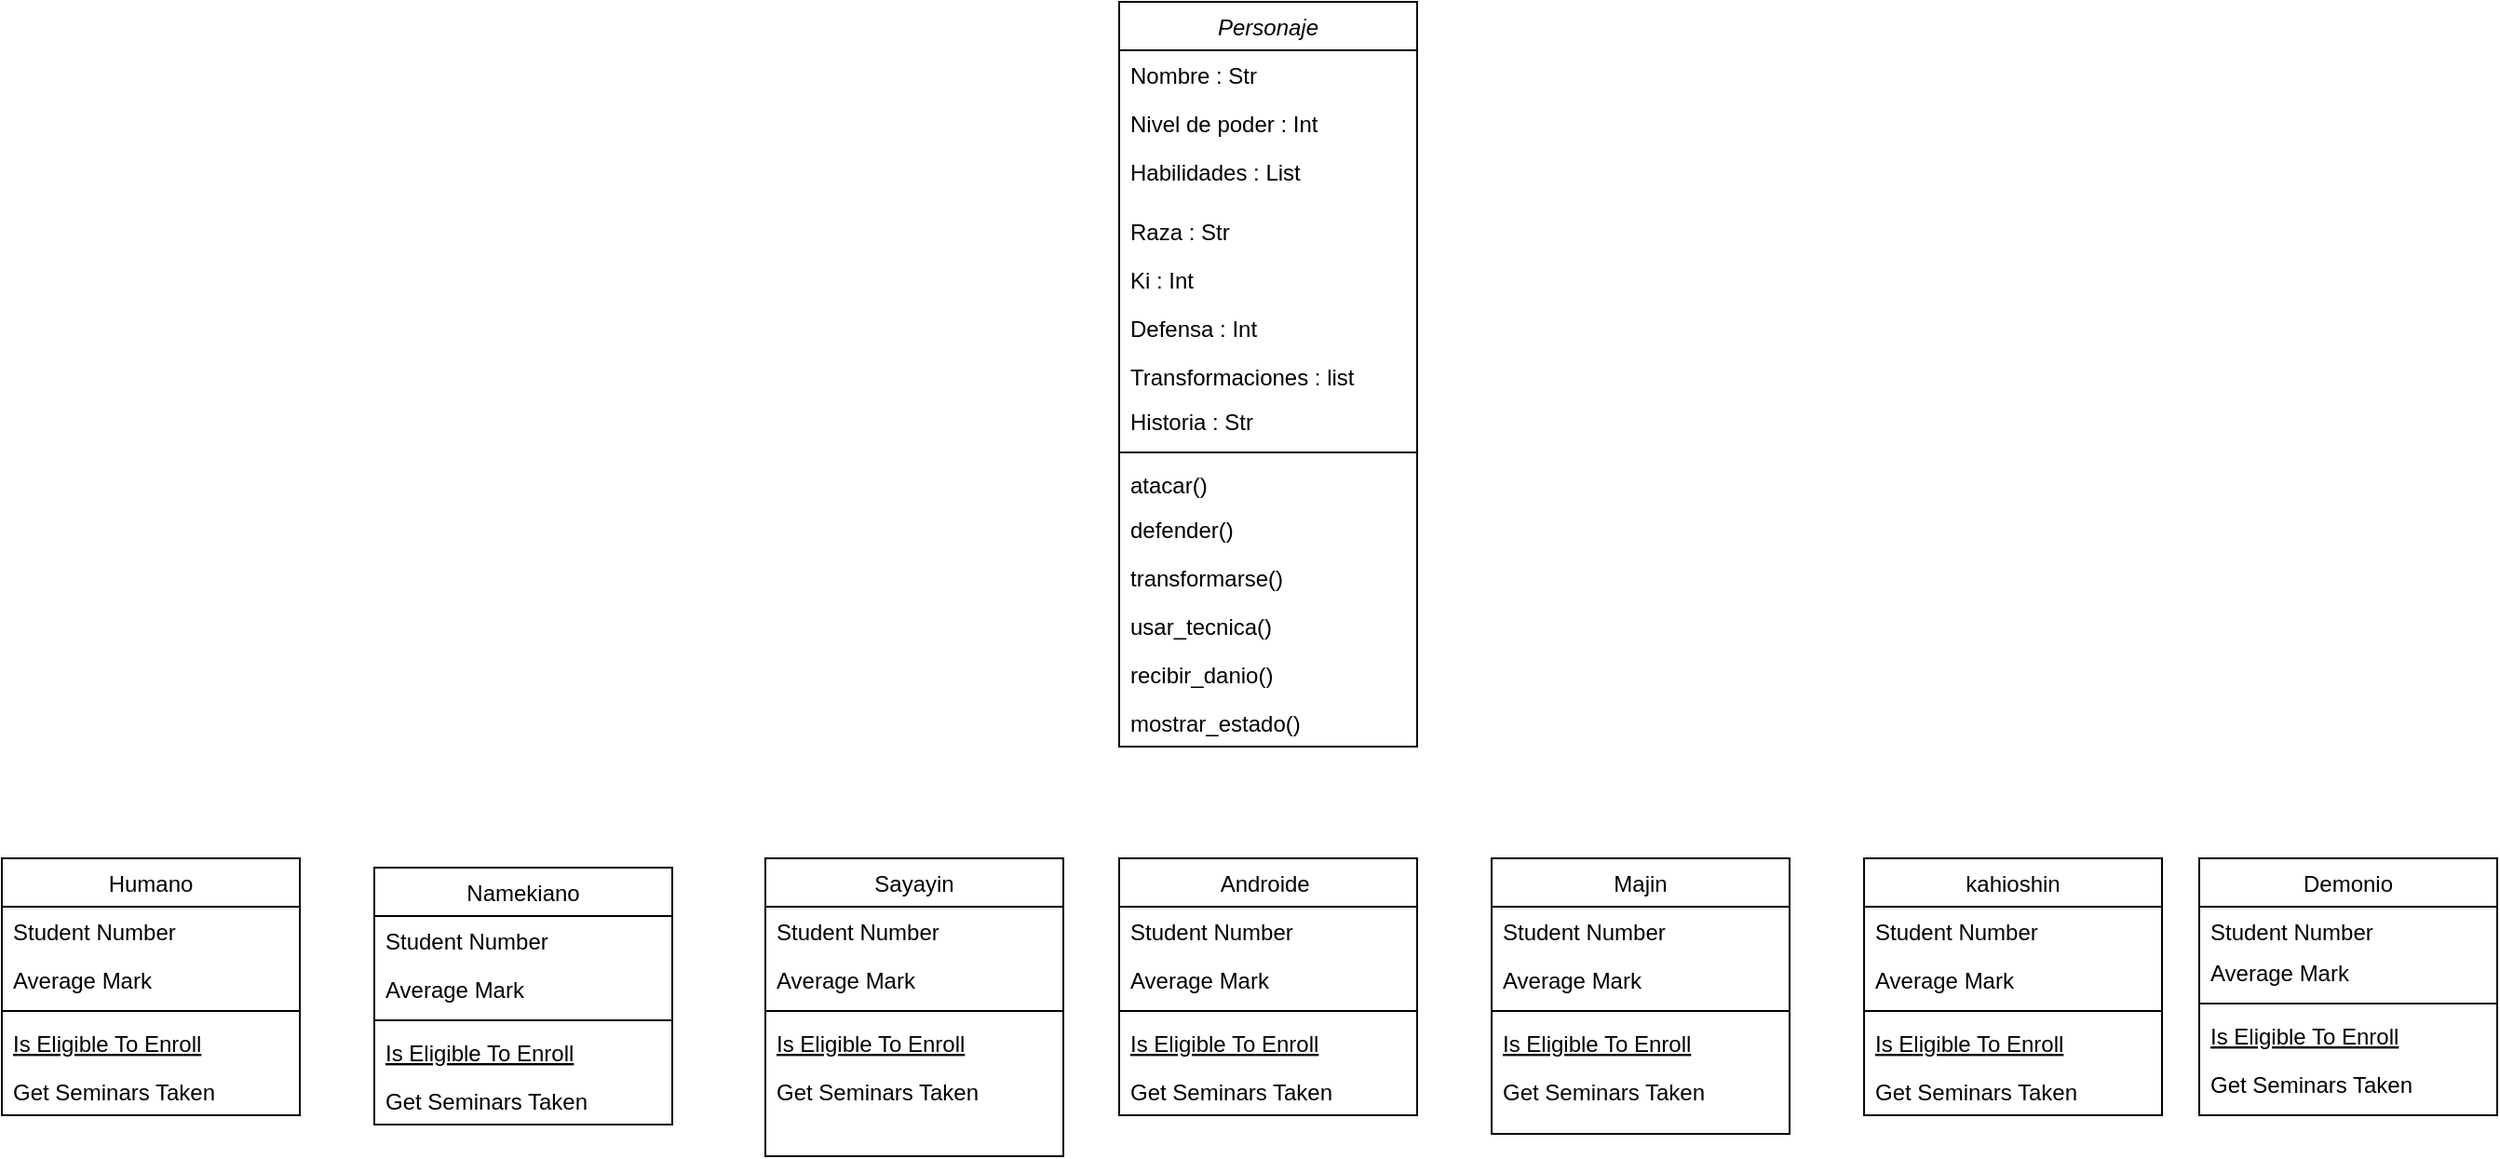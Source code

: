 <mxfile version="24.8.3">
  <diagram id="C5RBs43oDa-KdzZeNtuy" name="Page-1">
    <mxGraphModel dx="1933" dy="1746" grid="1" gridSize="10" guides="1" tooltips="1" connect="1" arrows="1" fold="1" page="1" pageScale="1" pageWidth="827" pageHeight="1169" math="0" shadow="0">
      <root>
        <mxCell id="WIyWlLk6GJQsqaUBKTNV-0" />
        <mxCell id="WIyWlLk6GJQsqaUBKTNV-1" parent="WIyWlLk6GJQsqaUBKTNV-0" />
        <mxCell id="zkfFHV4jXpPFQw0GAbJ--0" value="Personaje" style="swimlane;fontStyle=2;align=center;verticalAlign=top;childLayout=stackLayout;horizontal=1;startSize=26;horizontalStack=0;resizeParent=1;resizeLast=0;collapsible=1;marginBottom=0;rounded=0;shadow=0;strokeWidth=1;" parent="WIyWlLk6GJQsqaUBKTNV-1" vertex="1">
          <mxGeometry x="400" y="-270" width="160" height="400" as="geometry">
            <mxRectangle x="230" y="140" width="160" height="26" as="alternateBounds" />
          </mxGeometry>
        </mxCell>
        <mxCell id="zkfFHV4jXpPFQw0GAbJ--1" value="Nombre : Str" style="text;align=left;verticalAlign=top;spacingLeft=4;spacingRight=4;overflow=hidden;rotatable=0;points=[[0,0.5],[1,0.5]];portConstraint=eastwest;" parent="zkfFHV4jXpPFQw0GAbJ--0" vertex="1">
          <mxGeometry y="26" width="160" height="26" as="geometry" />
        </mxCell>
        <mxCell id="zkfFHV4jXpPFQw0GAbJ--2" value="Nivel de poder : Int" style="text;align=left;verticalAlign=top;spacingLeft=4;spacingRight=4;overflow=hidden;rotatable=0;points=[[0,0.5],[1,0.5]];portConstraint=eastwest;rounded=0;shadow=0;html=0;" parent="zkfFHV4jXpPFQw0GAbJ--0" vertex="1">
          <mxGeometry y="52" width="160" height="26" as="geometry" />
        </mxCell>
        <mxCell id="zkfFHV4jXpPFQw0GAbJ--3" value="Habilidades : List" style="text;align=left;verticalAlign=top;spacingLeft=4;spacingRight=4;overflow=hidden;rotatable=0;points=[[0,0.5],[1,0.5]];portConstraint=eastwest;rounded=0;shadow=0;html=0;" parent="zkfFHV4jXpPFQw0GAbJ--0" vertex="1">
          <mxGeometry y="78" width="160" height="32" as="geometry" />
        </mxCell>
        <mxCell id="H1ugnCiesF5aaeVJ0AIt-13" value="Raza : Str" style="text;align=left;verticalAlign=top;spacingLeft=4;spacingRight=4;overflow=hidden;rotatable=0;points=[[0,0.5],[1,0.5]];portConstraint=eastwest;" parent="zkfFHV4jXpPFQw0GAbJ--0" vertex="1">
          <mxGeometry y="110" width="160" height="26" as="geometry" />
        </mxCell>
        <mxCell id="H1ugnCiesF5aaeVJ0AIt-14" value="Ki : Int" style="text;align=left;verticalAlign=top;spacingLeft=4;spacingRight=4;overflow=hidden;rotatable=0;points=[[0,0.5],[1,0.5]];portConstraint=eastwest;" parent="zkfFHV4jXpPFQw0GAbJ--0" vertex="1">
          <mxGeometry y="136" width="160" height="26" as="geometry" />
        </mxCell>
        <mxCell id="H1ugnCiesF5aaeVJ0AIt-15" value="Defensa : Int" style="text;align=left;verticalAlign=top;spacingLeft=4;spacingRight=4;overflow=hidden;rotatable=0;points=[[0,0.5],[1,0.5]];portConstraint=eastwest;" parent="zkfFHV4jXpPFQw0GAbJ--0" vertex="1">
          <mxGeometry y="162" width="160" height="26" as="geometry" />
        </mxCell>
        <mxCell id="H1ugnCiesF5aaeVJ0AIt-16" value="Transformaciones : list" style="text;align=left;verticalAlign=top;spacingLeft=4;spacingRight=4;overflow=hidden;rotatable=0;points=[[0,0.5],[1,0.5]];portConstraint=eastwest;" parent="zkfFHV4jXpPFQw0GAbJ--0" vertex="1">
          <mxGeometry y="188" width="160" height="24" as="geometry" />
        </mxCell>
        <mxCell id="H1ugnCiesF5aaeVJ0AIt-18" value="Historia : Str" style="text;align=left;verticalAlign=top;spacingLeft=4;spacingRight=4;overflow=hidden;rotatable=0;points=[[0,0.5],[1,0.5]];portConstraint=eastwest;" parent="zkfFHV4jXpPFQw0GAbJ--0" vertex="1">
          <mxGeometry y="212" width="160" height="26" as="geometry" />
        </mxCell>
        <mxCell id="zkfFHV4jXpPFQw0GAbJ--4" value="" style="line;html=1;strokeWidth=1;align=left;verticalAlign=middle;spacingTop=-1;spacingLeft=3;spacingRight=3;rotatable=0;labelPosition=right;points=[];portConstraint=eastwest;" parent="zkfFHV4jXpPFQw0GAbJ--0" vertex="1">
          <mxGeometry y="238" width="160" height="8" as="geometry" />
        </mxCell>
        <mxCell id="zkfFHV4jXpPFQw0GAbJ--5" value="atacar()" style="text;align=left;verticalAlign=top;spacingLeft=4;spacingRight=4;overflow=hidden;rotatable=0;points=[[0,0.5],[1,0.5]];portConstraint=eastwest;" parent="zkfFHV4jXpPFQw0GAbJ--0" vertex="1">
          <mxGeometry y="246" width="160" height="24" as="geometry" />
        </mxCell>
        <mxCell id="H1ugnCiesF5aaeVJ0AIt-60" value="defender()" style="text;align=left;verticalAlign=top;spacingLeft=4;spacingRight=4;overflow=hidden;rotatable=0;points=[[0,0.5],[1,0.5]];portConstraint=eastwest;" parent="zkfFHV4jXpPFQw0GAbJ--0" vertex="1">
          <mxGeometry y="270" width="160" height="26" as="geometry" />
        </mxCell>
        <mxCell id="H1ugnCiesF5aaeVJ0AIt-61" value="transformarse()" style="text;align=left;verticalAlign=top;spacingLeft=4;spacingRight=4;overflow=hidden;rotatable=0;points=[[0,0.5],[1,0.5]];portConstraint=eastwest;" parent="zkfFHV4jXpPFQw0GAbJ--0" vertex="1">
          <mxGeometry y="296" width="160" height="26" as="geometry" />
        </mxCell>
        <mxCell id="H1ugnCiesF5aaeVJ0AIt-62" value="usar_tecnica()" style="text;align=left;verticalAlign=top;spacingLeft=4;spacingRight=4;overflow=hidden;rotatable=0;points=[[0,0.5],[1,0.5]];portConstraint=eastwest;" parent="zkfFHV4jXpPFQw0GAbJ--0" vertex="1">
          <mxGeometry y="322" width="160" height="26" as="geometry" />
        </mxCell>
        <mxCell id="H1ugnCiesF5aaeVJ0AIt-64" value="recibir_danio()" style="text;align=left;verticalAlign=top;spacingLeft=4;spacingRight=4;overflow=hidden;rotatable=0;points=[[0,0.5],[1,0.5]];portConstraint=eastwest;" parent="zkfFHV4jXpPFQw0GAbJ--0" vertex="1">
          <mxGeometry y="348" width="160" height="26" as="geometry" />
        </mxCell>
        <mxCell id="H1ugnCiesF5aaeVJ0AIt-65" value="mostrar_estado()" style="text;align=left;verticalAlign=top;spacingLeft=4;spacingRight=4;overflow=hidden;rotatable=0;points=[[0,0.5],[1,0.5]];portConstraint=eastwest;" parent="zkfFHV4jXpPFQw0GAbJ--0" vertex="1">
          <mxGeometry y="374" width="160" height="26" as="geometry" />
        </mxCell>
        <mxCell id="H1ugnCiesF5aaeVJ0AIt-7" value="Sayayin" style="swimlane;fontStyle=0;align=center;verticalAlign=top;childLayout=stackLayout;horizontal=1;startSize=26;horizontalStack=0;resizeParent=1;resizeLast=0;collapsible=1;marginBottom=0;rounded=0;shadow=0;strokeWidth=1;" parent="WIyWlLk6GJQsqaUBKTNV-1" vertex="1">
          <mxGeometry x="210" y="190" width="160" height="160" as="geometry">
            <mxRectangle x="130" y="380" width="160" height="26" as="alternateBounds" />
          </mxGeometry>
        </mxCell>
        <mxCell id="H1ugnCiesF5aaeVJ0AIt-8" value="Student Number" style="text;align=left;verticalAlign=top;spacingLeft=4;spacingRight=4;overflow=hidden;rotatable=0;points=[[0,0.5],[1,0.5]];portConstraint=eastwest;" parent="H1ugnCiesF5aaeVJ0AIt-7" vertex="1">
          <mxGeometry y="26" width="160" height="26" as="geometry" />
        </mxCell>
        <mxCell id="H1ugnCiesF5aaeVJ0AIt-9" value="Average Mark" style="text;align=left;verticalAlign=top;spacingLeft=4;spacingRight=4;overflow=hidden;rotatable=0;points=[[0,0.5],[1,0.5]];portConstraint=eastwest;rounded=0;shadow=0;html=0;" parent="H1ugnCiesF5aaeVJ0AIt-7" vertex="1">
          <mxGeometry y="52" width="160" height="26" as="geometry" />
        </mxCell>
        <mxCell id="H1ugnCiesF5aaeVJ0AIt-10" value="" style="line;html=1;strokeWidth=1;align=left;verticalAlign=middle;spacingTop=-1;spacingLeft=3;spacingRight=3;rotatable=0;labelPosition=right;points=[];portConstraint=eastwest;" parent="H1ugnCiesF5aaeVJ0AIt-7" vertex="1">
          <mxGeometry y="78" width="160" height="8" as="geometry" />
        </mxCell>
        <mxCell id="H1ugnCiesF5aaeVJ0AIt-11" value="Is Eligible To Enroll" style="text;align=left;verticalAlign=top;spacingLeft=4;spacingRight=4;overflow=hidden;rotatable=0;points=[[0,0.5],[1,0.5]];portConstraint=eastwest;fontStyle=4" parent="H1ugnCiesF5aaeVJ0AIt-7" vertex="1">
          <mxGeometry y="86" width="160" height="26" as="geometry" />
        </mxCell>
        <mxCell id="H1ugnCiesF5aaeVJ0AIt-12" value="Get Seminars Taken" style="text;align=left;verticalAlign=top;spacingLeft=4;spacingRight=4;overflow=hidden;rotatable=0;points=[[0,0.5],[1,0.5]];portConstraint=eastwest;" parent="H1ugnCiesF5aaeVJ0AIt-7" vertex="1">
          <mxGeometry y="112" width="160" height="26" as="geometry" />
        </mxCell>
        <mxCell id="H1ugnCiesF5aaeVJ0AIt-19" value="Humano" style="swimlane;fontStyle=0;align=center;verticalAlign=top;childLayout=stackLayout;horizontal=1;startSize=26;horizontalStack=0;resizeParent=1;resizeLast=0;collapsible=1;marginBottom=0;rounded=0;shadow=0;strokeWidth=1;" parent="WIyWlLk6GJQsqaUBKTNV-1" vertex="1">
          <mxGeometry x="-200" y="190" width="160" height="138" as="geometry">
            <mxRectangle x="130" y="380" width="160" height="26" as="alternateBounds" />
          </mxGeometry>
        </mxCell>
        <mxCell id="H1ugnCiesF5aaeVJ0AIt-20" value="Student Number" style="text;align=left;verticalAlign=top;spacingLeft=4;spacingRight=4;overflow=hidden;rotatable=0;points=[[0,0.5],[1,0.5]];portConstraint=eastwest;" parent="H1ugnCiesF5aaeVJ0AIt-19" vertex="1">
          <mxGeometry y="26" width="160" height="26" as="geometry" />
        </mxCell>
        <mxCell id="H1ugnCiesF5aaeVJ0AIt-21" value="Average Mark" style="text;align=left;verticalAlign=top;spacingLeft=4;spacingRight=4;overflow=hidden;rotatable=0;points=[[0,0.5],[1,0.5]];portConstraint=eastwest;rounded=0;shadow=0;html=0;" parent="H1ugnCiesF5aaeVJ0AIt-19" vertex="1">
          <mxGeometry y="52" width="160" height="26" as="geometry" />
        </mxCell>
        <mxCell id="H1ugnCiesF5aaeVJ0AIt-22" value="" style="line;html=1;strokeWidth=1;align=left;verticalAlign=middle;spacingTop=-1;spacingLeft=3;spacingRight=3;rotatable=0;labelPosition=right;points=[];portConstraint=eastwest;" parent="H1ugnCiesF5aaeVJ0AIt-19" vertex="1">
          <mxGeometry y="78" width="160" height="8" as="geometry" />
        </mxCell>
        <mxCell id="H1ugnCiesF5aaeVJ0AIt-23" value="Is Eligible To Enroll" style="text;align=left;verticalAlign=top;spacingLeft=4;spacingRight=4;overflow=hidden;rotatable=0;points=[[0,0.5],[1,0.5]];portConstraint=eastwest;fontStyle=4" parent="H1ugnCiesF5aaeVJ0AIt-19" vertex="1">
          <mxGeometry y="86" width="160" height="26" as="geometry" />
        </mxCell>
        <mxCell id="H1ugnCiesF5aaeVJ0AIt-24" value="Get Seminars Taken" style="text;align=left;verticalAlign=top;spacingLeft=4;spacingRight=4;overflow=hidden;rotatable=0;points=[[0,0.5],[1,0.5]];portConstraint=eastwest;" parent="H1ugnCiesF5aaeVJ0AIt-19" vertex="1">
          <mxGeometry y="112" width="160" height="26" as="geometry" />
        </mxCell>
        <mxCell id="H1ugnCiesF5aaeVJ0AIt-25" value="Namekiano" style="swimlane;fontStyle=0;align=center;verticalAlign=top;childLayout=stackLayout;horizontal=1;startSize=26;horizontalStack=0;resizeParent=1;resizeLast=0;collapsible=1;marginBottom=0;rounded=0;shadow=0;strokeWidth=1;" parent="WIyWlLk6GJQsqaUBKTNV-1" vertex="1">
          <mxGeometry y="195" width="160" height="138" as="geometry">
            <mxRectangle x="130" y="380" width="160" height="26" as="alternateBounds" />
          </mxGeometry>
        </mxCell>
        <mxCell id="H1ugnCiesF5aaeVJ0AIt-26" value="Student Number" style="text;align=left;verticalAlign=top;spacingLeft=4;spacingRight=4;overflow=hidden;rotatable=0;points=[[0,0.5],[1,0.5]];portConstraint=eastwest;" parent="H1ugnCiesF5aaeVJ0AIt-25" vertex="1">
          <mxGeometry y="26" width="160" height="26" as="geometry" />
        </mxCell>
        <mxCell id="H1ugnCiesF5aaeVJ0AIt-27" value="Average Mark" style="text;align=left;verticalAlign=top;spacingLeft=4;spacingRight=4;overflow=hidden;rotatable=0;points=[[0,0.5],[1,0.5]];portConstraint=eastwest;rounded=0;shadow=0;html=0;" parent="H1ugnCiesF5aaeVJ0AIt-25" vertex="1">
          <mxGeometry y="52" width="160" height="26" as="geometry" />
        </mxCell>
        <mxCell id="H1ugnCiesF5aaeVJ0AIt-28" value="" style="line;html=1;strokeWidth=1;align=left;verticalAlign=middle;spacingTop=-1;spacingLeft=3;spacingRight=3;rotatable=0;labelPosition=right;points=[];portConstraint=eastwest;" parent="H1ugnCiesF5aaeVJ0AIt-25" vertex="1">
          <mxGeometry y="78" width="160" height="8" as="geometry" />
        </mxCell>
        <mxCell id="H1ugnCiesF5aaeVJ0AIt-29" value="Is Eligible To Enroll" style="text;align=left;verticalAlign=top;spacingLeft=4;spacingRight=4;overflow=hidden;rotatable=0;points=[[0,0.5],[1,0.5]];portConstraint=eastwest;fontStyle=4" parent="H1ugnCiesF5aaeVJ0AIt-25" vertex="1">
          <mxGeometry y="86" width="160" height="26" as="geometry" />
        </mxCell>
        <mxCell id="H1ugnCiesF5aaeVJ0AIt-30" value="Get Seminars Taken" style="text;align=left;verticalAlign=top;spacingLeft=4;spacingRight=4;overflow=hidden;rotatable=0;points=[[0,0.5],[1,0.5]];portConstraint=eastwest;" parent="H1ugnCiesF5aaeVJ0AIt-25" vertex="1">
          <mxGeometry y="112" width="160" height="26" as="geometry" />
        </mxCell>
        <mxCell id="H1ugnCiesF5aaeVJ0AIt-31" value="Androide " style="swimlane;fontStyle=0;align=center;verticalAlign=top;childLayout=stackLayout;horizontal=1;startSize=26;horizontalStack=0;resizeParent=1;resizeLast=0;collapsible=1;marginBottom=0;rounded=0;shadow=0;strokeWidth=1;" parent="WIyWlLk6GJQsqaUBKTNV-1" vertex="1">
          <mxGeometry x="400" y="190" width="160" height="138" as="geometry">
            <mxRectangle x="130" y="380" width="160" height="26" as="alternateBounds" />
          </mxGeometry>
        </mxCell>
        <mxCell id="H1ugnCiesF5aaeVJ0AIt-32" value="Student Number" style="text;align=left;verticalAlign=top;spacingLeft=4;spacingRight=4;overflow=hidden;rotatable=0;points=[[0,0.5],[1,0.5]];portConstraint=eastwest;" parent="H1ugnCiesF5aaeVJ0AIt-31" vertex="1">
          <mxGeometry y="26" width="160" height="26" as="geometry" />
        </mxCell>
        <mxCell id="H1ugnCiesF5aaeVJ0AIt-33" value="Average Mark" style="text;align=left;verticalAlign=top;spacingLeft=4;spacingRight=4;overflow=hidden;rotatable=0;points=[[0,0.5],[1,0.5]];portConstraint=eastwest;rounded=0;shadow=0;html=0;" parent="H1ugnCiesF5aaeVJ0AIt-31" vertex="1">
          <mxGeometry y="52" width="160" height="26" as="geometry" />
        </mxCell>
        <mxCell id="H1ugnCiesF5aaeVJ0AIt-34" value="" style="line;html=1;strokeWidth=1;align=left;verticalAlign=middle;spacingTop=-1;spacingLeft=3;spacingRight=3;rotatable=0;labelPosition=right;points=[];portConstraint=eastwest;" parent="H1ugnCiesF5aaeVJ0AIt-31" vertex="1">
          <mxGeometry y="78" width="160" height="8" as="geometry" />
        </mxCell>
        <mxCell id="H1ugnCiesF5aaeVJ0AIt-35" value="Is Eligible To Enroll" style="text;align=left;verticalAlign=top;spacingLeft=4;spacingRight=4;overflow=hidden;rotatable=0;points=[[0,0.5],[1,0.5]];portConstraint=eastwest;fontStyle=4" parent="H1ugnCiesF5aaeVJ0AIt-31" vertex="1">
          <mxGeometry y="86" width="160" height="26" as="geometry" />
        </mxCell>
        <mxCell id="H1ugnCiesF5aaeVJ0AIt-36" value="Get Seminars Taken" style="text;align=left;verticalAlign=top;spacingLeft=4;spacingRight=4;overflow=hidden;rotatable=0;points=[[0,0.5],[1,0.5]];portConstraint=eastwest;" parent="H1ugnCiesF5aaeVJ0AIt-31" vertex="1">
          <mxGeometry y="112" width="160" height="26" as="geometry" />
        </mxCell>
        <mxCell id="H1ugnCiesF5aaeVJ0AIt-38" value="Majin" style="swimlane;fontStyle=0;align=center;verticalAlign=top;childLayout=stackLayout;horizontal=1;startSize=26;horizontalStack=0;resizeParent=1;resizeLast=0;collapsible=1;marginBottom=0;rounded=0;shadow=0;strokeWidth=1;" parent="WIyWlLk6GJQsqaUBKTNV-1" vertex="1">
          <mxGeometry x="600" y="190" width="160" height="148" as="geometry">
            <mxRectangle x="130" y="380" width="160" height="26" as="alternateBounds" />
          </mxGeometry>
        </mxCell>
        <mxCell id="H1ugnCiesF5aaeVJ0AIt-39" value="Student Number" style="text;align=left;verticalAlign=top;spacingLeft=4;spacingRight=4;overflow=hidden;rotatable=0;points=[[0,0.5],[1,0.5]];portConstraint=eastwest;" parent="H1ugnCiesF5aaeVJ0AIt-38" vertex="1">
          <mxGeometry y="26" width="160" height="26" as="geometry" />
        </mxCell>
        <mxCell id="H1ugnCiesF5aaeVJ0AIt-40" value="Average Mark" style="text;align=left;verticalAlign=top;spacingLeft=4;spacingRight=4;overflow=hidden;rotatable=0;points=[[0,0.5],[1,0.5]];portConstraint=eastwest;rounded=0;shadow=0;html=0;" parent="H1ugnCiesF5aaeVJ0AIt-38" vertex="1">
          <mxGeometry y="52" width="160" height="26" as="geometry" />
        </mxCell>
        <mxCell id="H1ugnCiesF5aaeVJ0AIt-41" value="" style="line;html=1;strokeWidth=1;align=left;verticalAlign=middle;spacingTop=-1;spacingLeft=3;spacingRight=3;rotatable=0;labelPosition=right;points=[];portConstraint=eastwest;" parent="H1ugnCiesF5aaeVJ0AIt-38" vertex="1">
          <mxGeometry y="78" width="160" height="8" as="geometry" />
        </mxCell>
        <mxCell id="H1ugnCiesF5aaeVJ0AIt-42" value="Is Eligible To Enroll" style="text;align=left;verticalAlign=top;spacingLeft=4;spacingRight=4;overflow=hidden;rotatable=0;points=[[0,0.5],[1,0.5]];portConstraint=eastwest;fontStyle=4" parent="H1ugnCiesF5aaeVJ0AIt-38" vertex="1">
          <mxGeometry y="86" width="160" height="26" as="geometry" />
        </mxCell>
        <mxCell id="H1ugnCiesF5aaeVJ0AIt-43" value="Get Seminars Taken" style="text;align=left;verticalAlign=top;spacingLeft=4;spacingRight=4;overflow=hidden;rotatable=0;points=[[0,0.5],[1,0.5]];portConstraint=eastwest;" parent="H1ugnCiesF5aaeVJ0AIt-38" vertex="1">
          <mxGeometry y="112" width="160" height="26" as="geometry" />
        </mxCell>
        <mxCell id="H1ugnCiesF5aaeVJ0AIt-44" value="Demonio" style="swimlane;fontStyle=0;align=center;verticalAlign=top;childLayout=stackLayout;horizontal=1;startSize=26;horizontalStack=0;resizeParent=1;resizeLast=0;collapsible=1;marginBottom=0;rounded=0;shadow=0;strokeWidth=1;" parent="WIyWlLk6GJQsqaUBKTNV-1" vertex="1">
          <mxGeometry x="980" y="190" width="160" height="138" as="geometry">
            <mxRectangle x="130" y="380" width="160" height="26" as="alternateBounds" />
          </mxGeometry>
        </mxCell>
        <mxCell id="H1ugnCiesF5aaeVJ0AIt-45" value="Student Number" style="text;align=left;verticalAlign=top;spacingLeft=4;spacingRight=4;overflow=hidden;rotatable=0;points=[[0,0.5],[1,0.5]];portConstraint=eastwest;" parent="H1ugnCiesF5aaeVJ0AIt-44" vertex="1">
          <mxGeometry y="26" width="160" height="22" as="geometry" />
        </mxCell>
        <mxCell id="H1ugnCiesF5aaeVJ0AIt-46" value="Average Mark" style="text;align=left;verticalAlign=top;spacingLeft=4;spacingRight=4;overflow=hidden;rotatable=0;points=[[0,0.5],[1,0.5]];portConstraint=eastwest;rounded=0;shadow=0;html=0;" parent="H1ugnCiesF5aaeVJ0AIt-44" vertex="1">
          <mxGeometry y="48" width="160" height="26" as="geometry" />
        </mxCell>
        <mxCell id="H1ugnCiesF5aaeVJ0AIt-47" value="" style="line;html=1;strokeWidth=1;align=left;verticalAlign=middle;spacingTop=-1;spacingLeft=3;spacingRight=3;rotatable=0;labelPosition=right;points=[];portConstraint=eastwest;" parent="H1ugnCiesF5aaeVJ0AIt-44" vertex="1">
          <mxGeometry y="74" width="160" height="8" as="geometry" />
        </mxCell>
        <mxCell id="H1ugnCiesF5aaeVJ0AIt-48" value="Is Eligible To Enroll" style="text;align=left;verticalAlign=top;spacingLeft=4;spacingRight=4;overflow=hidden;rotatable=0;points=[[0,0.5],[1,0.5]];portConstraint=eastwest;fontStyle=4" parent="H1ugnCiesF5aaeVJ0AIt-44" vertex="1">
          <mxGeometry y="82" width="160" height="26" as="geometry" />
        </mxCell>
        <mxCell id="H1ugnCiesF5aaeVJ0AIt-49" value="Get Seminars Taken" style="text;align=left;verticalAlign=top;spacingLeft=4;spacingRight=4;overflow=hidden;rotatable=0;points=[[0,0.5],[1,0.5]];portConstraint=eastwest;" parent="H1ugnCiesF5aaeVJ0AIt-44" vertex="1">
          <mxGeometry y="108" width="160" height="26" as="geometry" />
        </mxCell>
        <mxCell id="H1ugnCiesF5aaeVJ0AIt-52" value="kahioshin" style="swimlane;fontStyle=0;align=center;verticalAlign=top;childLayout=stackLayout;horizontal=1;startSize=26;horizontalStack=0;resizeParent=1;resizeLast=0;collapsible=1;marginBottom=0;rounded=0;shadow=0;strokeWidth=1;" parent="WIyWlLk6GJQsqaUBKTNV-1" vertex="1">
          <mxGeometry x="800" y="190" width="160" height="138" as="geometry">
            <mxRectangle x="130" y="380" width="160" height="26" as="alternateBounds" />
          </mxGeometry>
        </mxCell>
        <mxCell id="H1ugnCiesF5aaeVJ0AIt-53" value="Student Number" style="text;align=left;verticalAlign=top;spacingLeft=4;spacingRight=4;overflow=hidden;rotatable=0;points=[[0,0.5],[1,0.5]];portConstraint=eastwest;" parent="H1ugnCiesF5aaeVJ0AIt-52" vertex="1">
          <mxGeometry y="26" width="160" height="26" as="geometry" />
        </mxCell>
        <mxCell id="H1ugnCiesF5aaeVJ0AIt-54" value="Average Mark" style="text;align=left;verticalAlign=top;spacingLeft=4;spacingRight=4;overflow=hidden;rotatable=0;points=[[0,0.5],[1,0.5]];portConstraint=eastwest;rounded=0;shadow=0;html=0;" parent="H1ugnCiesF5aaeVJ0AIt-52" vertex="1">
          <mxGeometry y="52" width="160" height="26" as="geometry" />
        </mxCell>
        <mxCell id="H1ugnCiesF5aaeVJ0AIt-55" value="" style="line;html=1;strokeWidth=1;align=left;verticalAlign=middle;spacingTop=-1;spacingLeft=3;spacingRight=3;rotatable=0;labelPosition=right;points=[];portConstraint=eastwest;" parent="H1ugnCiesF5aaeVJ0AIt-52" vertex="1">
          <mxGeometry y="78" width="160" height="8" as="geometry" />
        </mxCell>
        <mxCell id="H1ugnCiesF5aaeVJ0AIt-56" value="Is Eligible To Enroll" style="text;align=left;verticalAlign=top;spacingLeft=4;spacingRight=4;overflow=hidden;rotatable=0;points=[[0,0.5],[1,0.5]];portConstraint=eastwest;fontStyle=4" parent="H1ugnCiesF5aaeVJ0AIt-52" vertex="1">
          <mxGeometry y="86" width="160" height="26" as="geometry" />
        </mxCell>
        <mxCell id="H1ugnCiesF5aaeVJ0AIt-57" value="Get Seminars Taken" style="text;align=left;verticalAlign=top;spacingLeft=4;spacingRight=4;overflow=hidden;rotatable=0;points=[[0,0.5],[1,0.5]];portConstraint=eastwest;" parent="H1ugnCiesF5aaeVJ0AIt-52" vertex="1">
          <mxGeometry y="112" width="160" height="26" as="geometry" />
        </mxCell>
      </root>
    </mxGraphModel>
  </diagram>
</mxfile>
